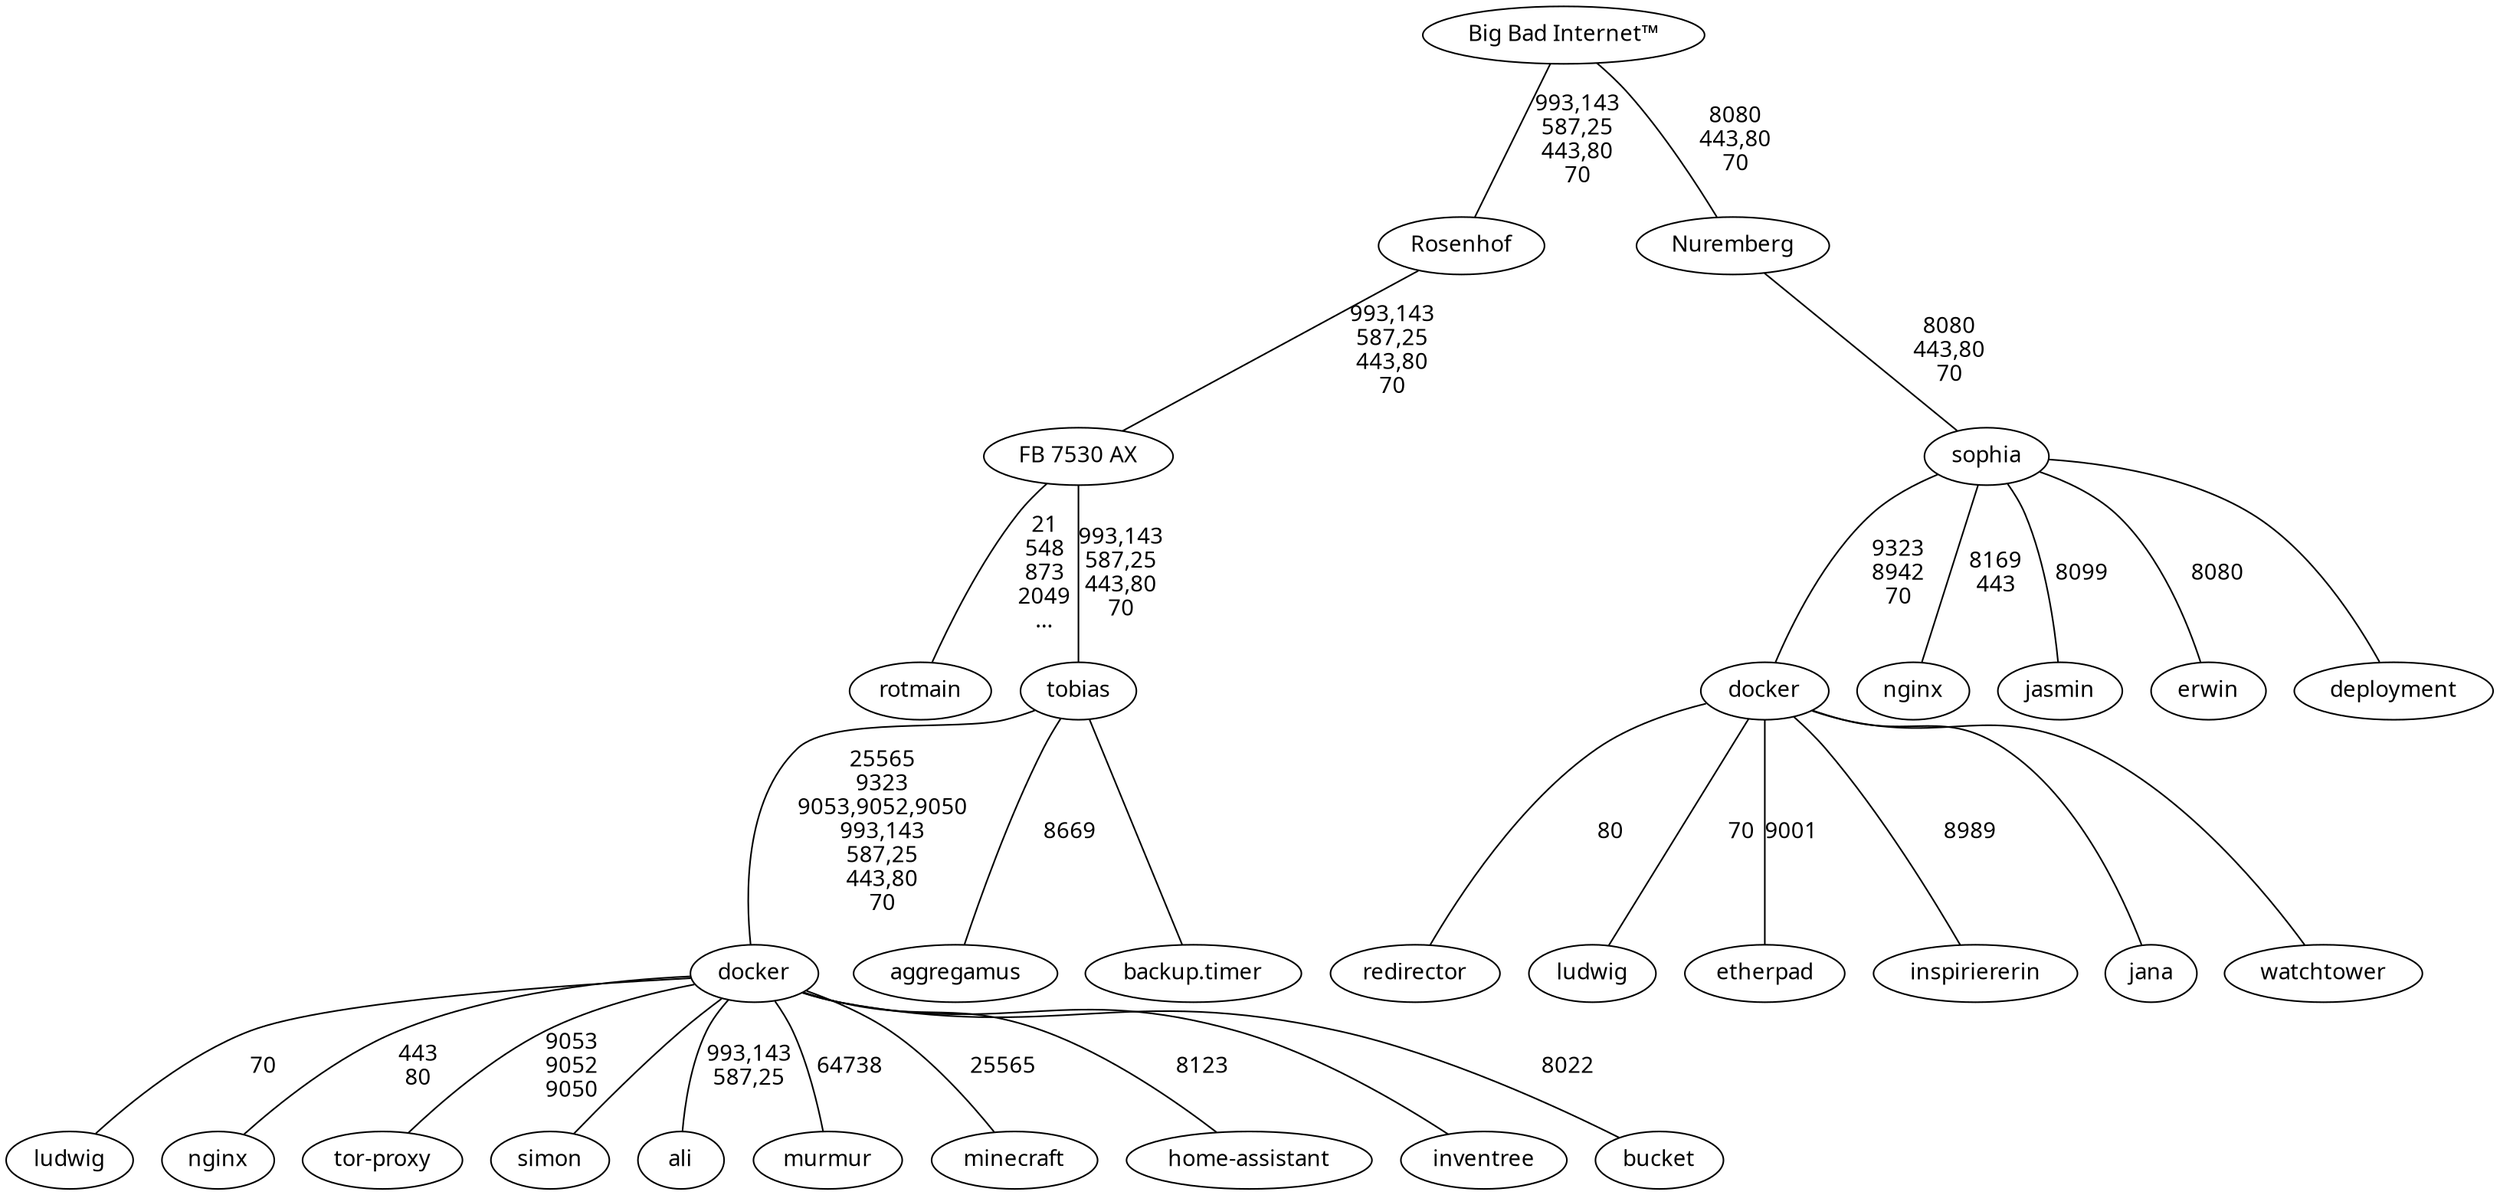 graph {
// TODO: <-> comms
  stylesheet="unifont.css"
  node [fontname = Unifont]
  edge [fontname = Unifont]

  "FB 7530 AX" -- rotmain [label="21\n548\n873\n2049\n…"]

  "Big Bad Internet™" -- Rosenhof -- "FB 7530 AX" -- tobias [label="993,143\n587,25\n443,80\n70"]
  dockerop [label=docker]
  ludwigop [label=ludwig]
  nginxop [label=nginx]
  tobias -- dockerop [label="25565\n9323\n9053,9052,9050\n993,143\n587,25\n443,80\n70"]
  dockerop -- "tor-proxy" [label="9053\n9052\n9050"]
  dockerop -- nginxop [label="443\n80"]
  dockerop -- ludwigop [label=70]
  dockerop -- simon
  dockerop -- ali [label="993,143\n587,25"]
  dockerop -- murmur [label=64738]
  dockerop -- minecraft [label=25565]
  dockerop -- "home-assistant" [label=8123]
  dockerop -- inventree
  dockerop -- bucket [label=8022]
  tobias -- aggregamus [label=8669]
  tobias -- "backup.timer"

  "Big Bad Internet™" -- Nuremberg -- sophia [label="8080\n443,80\n70"]
  redirectorkek [label=redirector]
  dockersophia [label=docker]
  ludwigsophia [label=ludwig]
  nginxsophia [label=nginx]
  sophia -- nginxsophia [label="8169\n443"]
  sophia -- dockersophia [label="9323\n8942\n70"]
  dockersophia -- ludwigsophia [label=70]
  dockersophia -- etherpad [label=9001]
  dockersophia -- inspiriererin [label=8989]
  dockersophia -- jana
  dockersophia -- redirectorkek [label=80]
  dockersophia -- watchtower
  sophia -- jasmin [label=8099]
  sophia -- erwin [label=8080]
  sophia -- deployment
}
